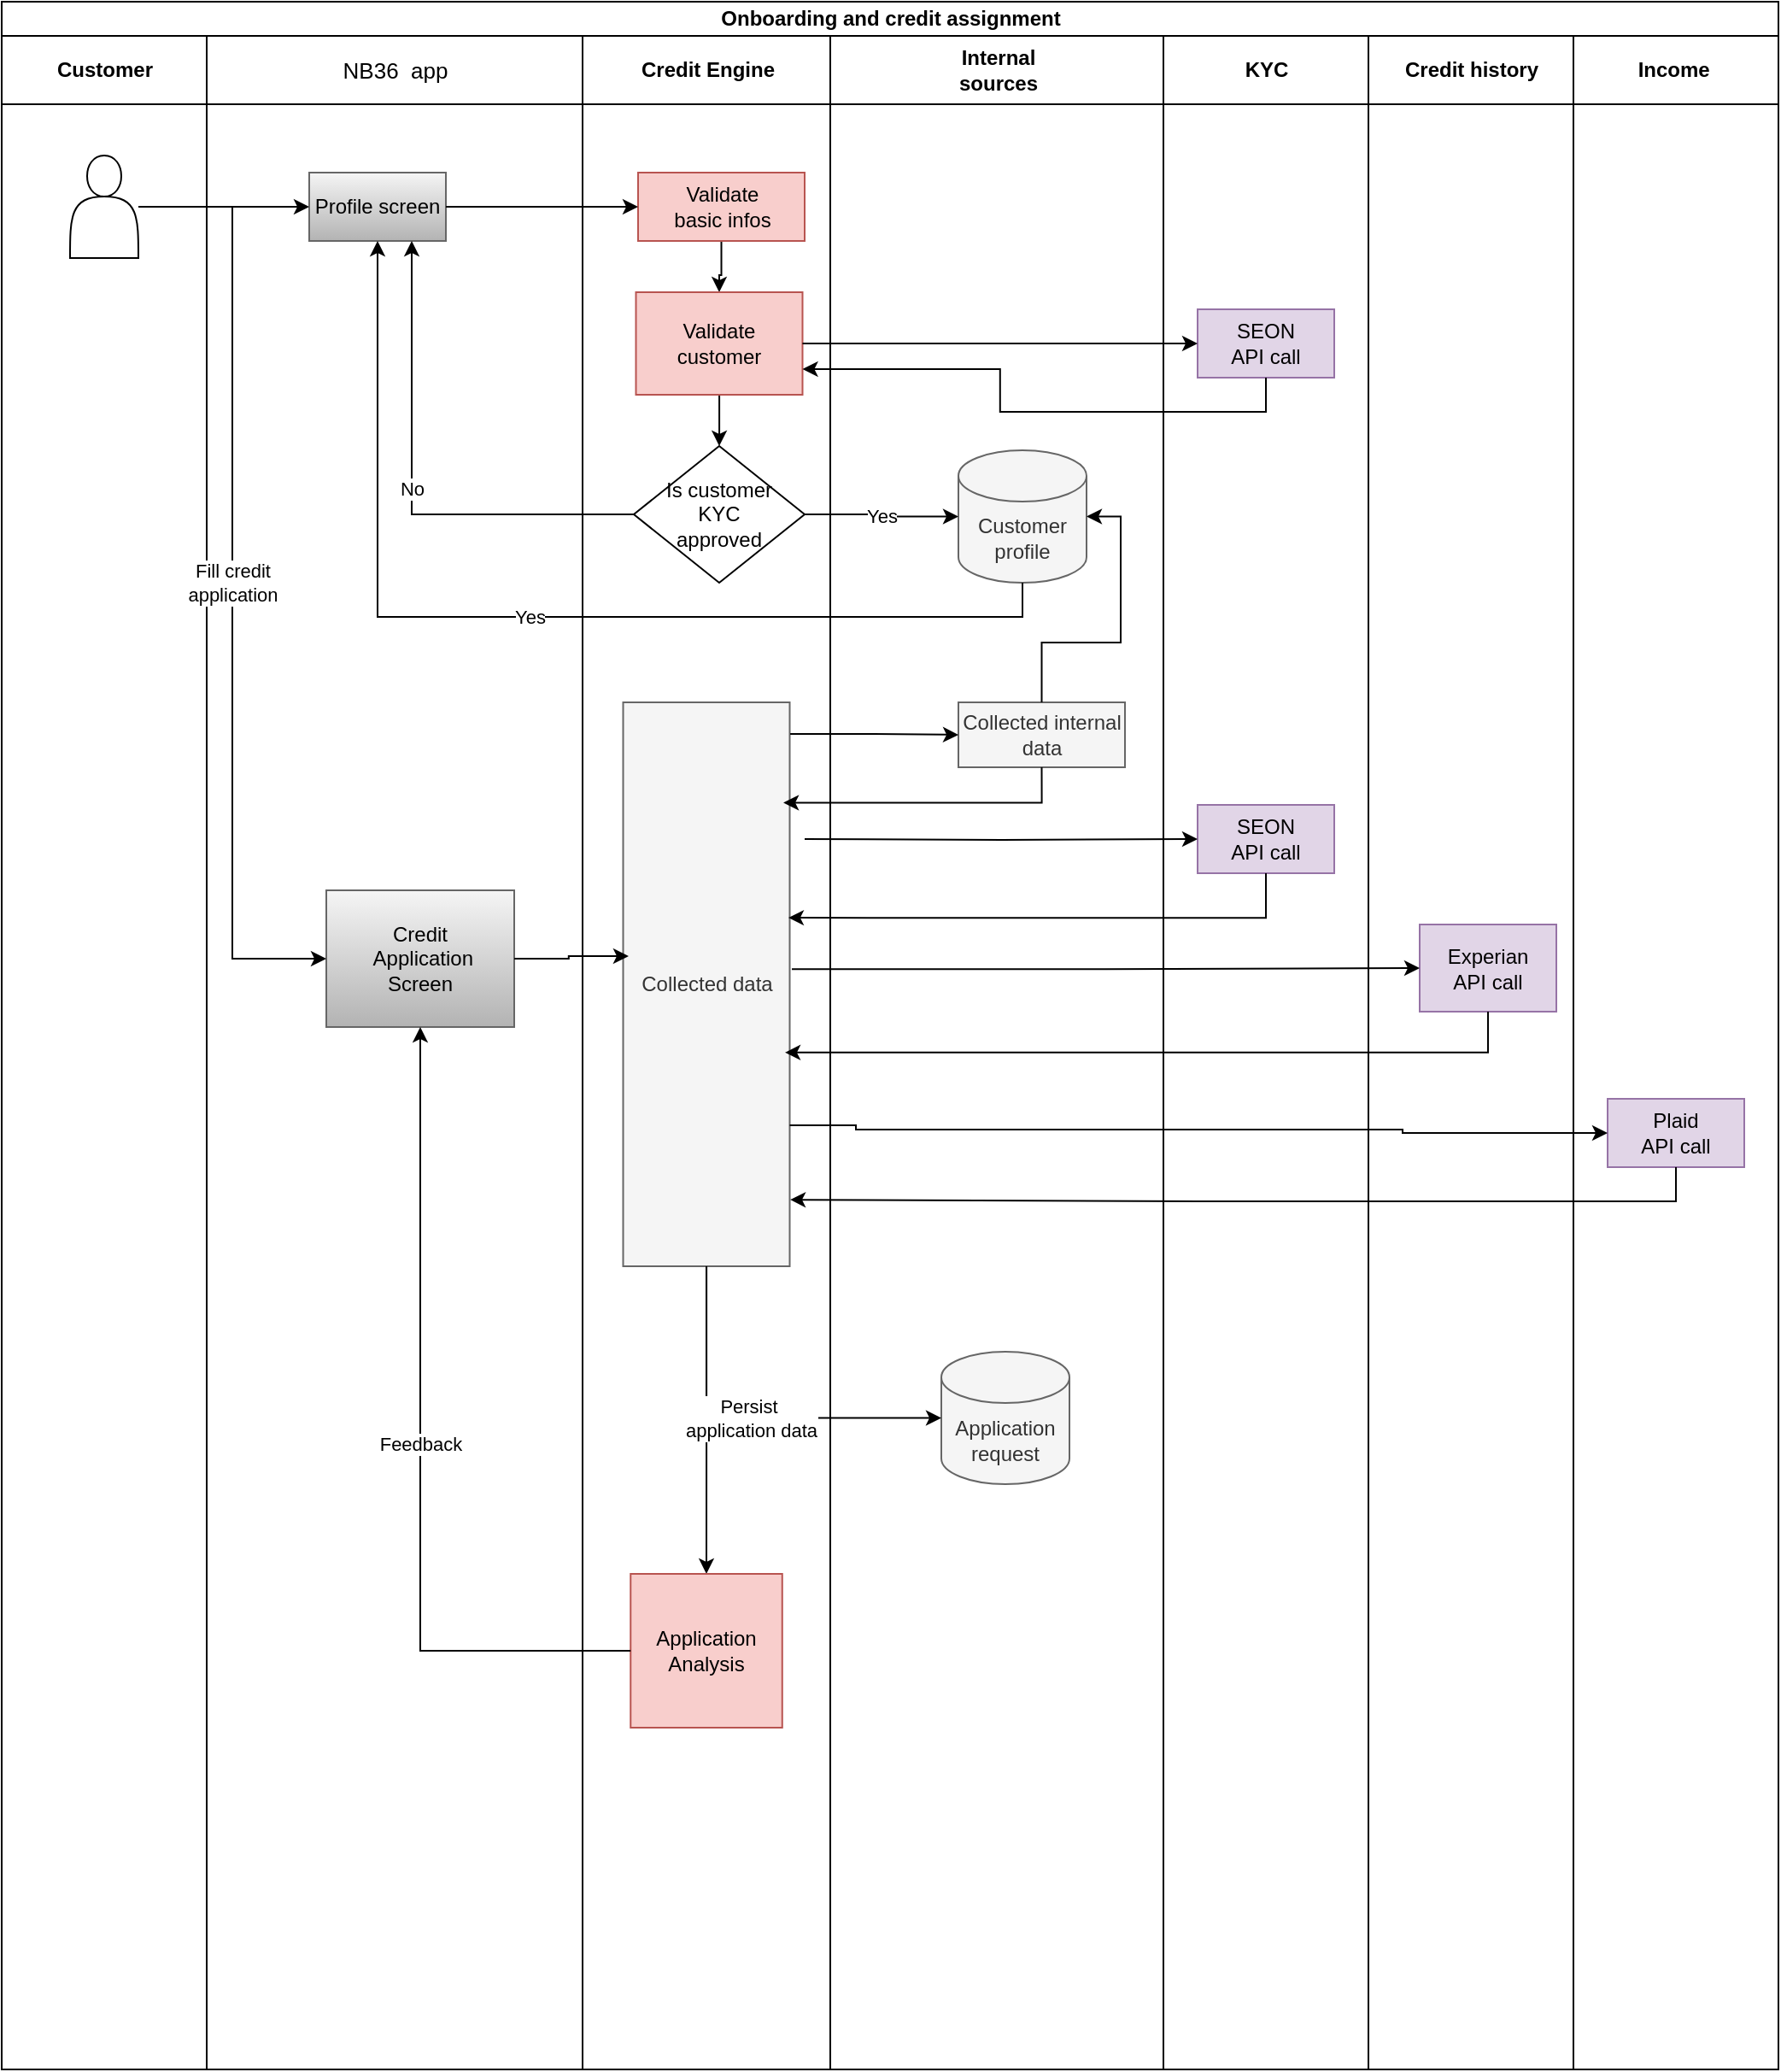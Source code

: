 <mxfile version="26.0.2">
  <diagram id="07fea595-8f29-1299-0266-81d95cde20df" name="Page-1">
    <mxGraphModel dx="1026" dy="580" grid="1" gridSize="10" guides="1" tooltips="1" connect="1" arrows="1" fold="1" page="1" pageScale="1" pageWidth="1169" pageHeight="827" background="#ffffff" math="0" shadow="0">
      <root>
        <mxCell id="0" />
        <mxCell id="1" parent="0" />
        <mxCell id="J3lePC3tcy8HL9QRwmuM-217" value="Onboarding and credit assignment" style="swimlane;childLayout=stackLayout;resizeParent=1;resizeParentMax=0;startSize=20;html=1;" vertex="1" parent="1">
          <mxGeometry x="40.0" y="100" width="1040" height="1210" as="geometry" />
        </mxCell>
        <mxCell id="J3lePC3tcy8HL9QRwmuM-218" value="Customer" style="swimlane;startSize=40;html=1;" vertex="1" parent="J3lePC3tcy8HL9QRwmuM-217">
          <mxGeometry y="20" width="120" height="1190" as="geometry" />
        </mxCell>
        <mxCell id="J3lePC3tcy8HL9QRwmuM-227" value="" style="shape=actor;whiteSpace=wrap;html=1;" vertex="1" parent="J3lePC3tcy8HL9QRwmuM-218">
          <mxGeometry x="40" y="70" width="40" height="60" as="geometry" />
        </mxCell>
        <mxCell id="J3lePC3tcy8HL9QRwmuM-219" value="&lt;span style=&quot;font-family: Arial, Helvetica, sans-serif; font-size: small; font-weight: 400; text-align: start; text-wrap-mode: wrap; background-color: rgb(255, 255, 255);&quot;&gt;NB36&amp;nbsp; app&lt;/span&gt;" style="swimlane;startSize=40;html=1;" vertex="1" parent="J3lePC3tcy8HL9QRwmuM-217">
          <mxGeometry x="120" y="20" width="220" height="1190" as="geometry" />
        </mxCell>
        <mxCell id="J3lePC3tcy8HL9QRwmuM-228" value="Profile screen" style="rounded=0;whiteSpace=wrap;html=1;fillColor=#f5f5f5;gradientColor=#b3b3b3;strokeColor=#666666;" vertex="1" parent="J3lePC3tcy8HL9QRwmuM-219">
          <mxGeometry x="60" y="80" width="80" height="40" as="geometry" />
        </mxCell>
        <mxCell id="J3lePC3tcy8HL9QRwmuM-261" value="Credit&lt;br&gt;&amp;nbsp;Application&lt;br&gt;Screen" style="rounded=0;whiteSpace=wrap;html=1;fillColor=#f5f5f5;gradientColor=#b3b3b3;strokeColor=#666666;" vertex="1" parent="J3lePC3tcy8HL9QRwmuM-219">
          <mxGeometry x="70" y="500" width="110" height="80" as="geometry" />
        </mxCell>
        <mxCell id="J3lePC3tcy8HL9QRwmuM-220" value="Credit Engine" style="swimlane;startSize=40;html=1;" vertex="1" parent="J3lePC3tcy8HL9QRwmuM-217">
          <mxGeometry x="340" y="20" width="145" height="1190" as="geometry" />
        </mxCell>
        <mxCell id="J3lePC3tcy8HL9QRwmuM-243" style="edgeStyle=orthogonalEdgeStyle;rounded=0;orthogonalLoop=1;jettySize=auto;html=1;entryX=0.5;entryY=0;entryDx=0;entryDy=0;" edge="1" parent="J3lePC3tcy8HL9QRwmuM-220" source="J3lePC3tcy8HL9QRwmuM-236" target="J3lePC3tcy8HL9QRwmuM-240">
          <mxGeometry relative="1" as="geometry" />
        </mxCell>
        <mxCell id="J3lePC3tcy8HL9QRwmuM-236" value="Validate&lt;br&gt;basic infos" style="rounded=0;whiteSpace=wrap;html=1;fillColor=#f8cecc;strokeColor=#b85450;" vertex="1" parent="J3lePC3tcy8HL9QRwmuM-220">
          <mxGeometry x="32.5" y="80" width="97.5" height="40" as="geometry" />
        </mxCell>
        <mxCell id="J3lePC3tcy8HL9QRwmuM-250" style="edgeStyle=orthogonalEdgeStyle;rounded=0;orthogonalLoop=1;jettySize=auto;html=1;entryX=0.5;entryY=0;entryDx=0;entryDy=0;" edge="1" parent="J3lePC3tcy8HL9QRwmuM-220" source="J3lePC3tcy8HL9QRwmuM-240" target="J3lePC3tcy8HL9QRwmuM-249">
          <mxGeometry relative="1" as="geometry" />
        </mxCell>
        <mxCell id="J3lePC3tcy8HL9QRwmuM-240" value="Validate&lt;br&gt;customer" style="rounded=0;whiteSpace=wrap;html=1;fillColor=#f8cecc;strokeColor=#b85450;" vertex="1" parent="J3lePC3tcy8HL9QRwmuM-220">
          <mxGeometry x="31.25" y="150" width="97.5" height="60" as="geometry" />
        </mxCell>
        <mxCell id="J3lePC3tcy8HL9QRwmuM-249" value="Is customer&lt;br&gt;KYC &lt;br&gt;approved" style="rhombus;whiteSpace=wrap;html=1;" vertex="1" parent="J3lePC3tcy8HL9QRwmuM-220">
          <mxGeometry x="30" y="240" width="100" height="80" as="geometry" />
        </mxCell>
        <mxCell id="J3lePC3tcy8HL9QRwmuM-296" style="edgeStyle=orthogonalEdgeStyle;rounded=0;orthogonalLoop=1;jettySize=auto;html=1;" edge="1" parent="J3lePC3tcy8HL9QRwmuM-220" source="J3lePC3tcy8HL9QRwmuM-267" target="J3lePC3tcy8HL9QRwmuM-295">
          <mxGeometry relative="1" as="geometry" />
        </mxCell>
        <mxCell id="J3lePC3tcy8HL9QRwmuM-267" value="Collected data" style="rounded=0;whiteSpace=wrap;html=1;fillColor=#f5f5f5;fontColor=#333333;strokeColor=#666666;" vertex="1" parent="J3lePC3tcy8HL9QRwmuM-220">
          <mxGeometry x="23.75" y="390" width="97.5" height="330" as="geometry" />
        </mxCell>
        <mxCell id="J3lePC3tcy8HL9QRwmuM-295" value="Application&lt;br&gt;Analysis" style="rounded=0;whiteSpace=wrap;html=1;fillColor=#f8cecc;strokeColor=#b85450;" vertex="1" parent="J3lePC3tcy8HL9QRwmuM-220">
          <mxGeometry x="28.13" y="900" width="88.75" height="90" as="geometry" />
        </mxCell>
        <mxCell id="J3lePC3tcy8HL9QRwmuM-224" value="Internal &lt;br&gt;sources" style="swimlane;startSize=40;html=1;" vertex="1" parent="J3lePC3tcy8HL9QRwmuM-217">
          <mxGeometry x="485" y="20" width="195" height="1190" as="geometry" />
        </mxCell>
        <mxCell id="J3lePC3tcy8HL9QRwmuM-232" value="Customer profile" style="shape=cylinder3;whiteSpace=wrap;html=1;boundedLbl=1;backgroundOutline=1;size=15;fillColor=#f5f5f5;fontColor=#333333;strokeColor=#666666;" vertex="1" parent="J3lePC3tcy8HL9QRwmuM-224">
          <mxGeometry x="75" y="242.5" width="75" height="77.5" as="geometry" />
        </mxCell>
        <mxCell id="J3lePC3tcy8HL9QRwmuM-269" value="Collected internal data" style="rounded=0;whiteSpace=wrap;html=1;fillColor=#f5f5f5;fontColor=#333333;strokeColor=#666666;" vertex="1" parent="J3lePC3tcy8HL9QRwmuM-224">
          <mxGeometry x="75" y="390" width="97.5" height="38" as="geometry" />
        </mxCell>
        <mxCell id="J3lePC3tcy8HL9QRwmuM-270" style="edgeStyle=orthogonalEdgeStyle;rounded=0;orthogonalLoop=1;jettySize=auto;html=1;entryX=1;entryY=0.5;entryDx=0;entryDy=0;entryPerimeter=0;" edge="1" parent="J3lePC3tcy8HL9QRwmuM-224" source="J3lePC3tcy8HL9QRwmuM-269" target="J3lePC3tcy8HL9QRwmuM-232">
          <mxGeometry relative="1" as="geometry" />
        </mxCell>
        <mxCell id="J3lePC3tcy8HL9QRwmuM-293" value="Application&lt;br&gt;request" style="shape=cylinder3;whiteSpace=wrap;html=1;boundedLbl=1;backgroundOutline=1;size=15;fillColor=#f5f5f5;fontColor=#333333;strokeColor=#666666;" vertex="1" parent="J3lePC3tcy8HL9QRwmuM-224">
          <mxGeometry x="65" y="770" width="75" height="77.5" as="geometry" />
        </mxCell>
        <mxCell id="J3lePC3tcy8HL9QRwmuM-221" value="KYC" style="swimlane;startSize=40;html=1;" vertex="1" parent="J3lePC3tcy8HL9QRwmuM-217">
          <mxGeometry x="680" y="20" width="120" height="1190" as="geometry" />
        </mxCell>
        <mxCell id="J3lePC3tcy8HL9QRwmuM-244" value="SEON&lt;br&gt;API call" style="rounded=0;whiteSpace=wrap;html=1;fillColor=#e1d5e7;strokeColor=#9673a6;" vertex="1" parent="J3lePC3tcy8HL9QRwmuM-221">
          <mxGeometry x="20" y="160" width="80" height="40" as="geometry" />
        </mxCell>
        <mxCell id="J3lePC3tcy8HL9QRwmuM-271" value="SEON&lt;br&gt;API call" style="rounded=0;whiteSpace=wrap;html=1;fillColor=#e1d5e7;strokeColor=#9673a6;" vertex="1" parent="J3lePC3tcy8HL9QRwmuM-221">
          <mxGeometry x="20" y="450" width="80" height="40" as="geometry" />
        </mxCell>
        <mxCell id="J3lePC3tcy8HL9QRwmuM-223" value="Credit history" style="swimlane;startSize=40;html=1;" vertex="1" parent="J3lePC3tcy8HL9QRwmuM-217">
          <mxGeometry x="800" y="20" width="120" height="1190" as="geometry" />
        </mxCell>
        <mxCell id="J3lePC3tcy8HL9QRwmuM-282" value="Experian&lt;br&gt;API call" style="rounded=0;whiteSpace=wrap;html=1;fillColor=#e1d5e7;strokeColor=#9673a6;" vertex="1" parent="J3lePC3tcy8HL9QRwmuM-223">
          <mxGeometry x="30" y="520" width="80" height="51" as="geometry" />
        </mxCell>
        <mxCell id="J3lePC3tcy8HL9QRwmuM-225" value="Income&amp;nbsp;" style="swimlane;startSize=40;html=1;" vertex="1" parent="J3lePC3tcy8HL9QRwmuM-217">
          <mxGeometry x="920" y="20" width="120" height="1190" as="geometry" />
        </mxCell>
        <mxCell id="J3lePC3tcy8HL9QRwmuM-284" value="Plaid&lt;br&gt;API call" style="rounded=0;whiteSpace=wrap;html=1;fillColor=#e1d5e7;strokeColor=#9673a6;" vertex="1" parent="J3lePC3tcy8HL9QRwmuM-225">
          <mxGeometry x="20" y="622" width="80" height="40" as="geometry" />
        </mxCell>
        <mxCell id="J3lePC3tcy8HL9QRwmuM-233" style="edgeStyle=orthogonalEdgeStyle;rounded=0;orthogonalLoop=1;jettySize=auto;html=1;entryX=0;entryY=0.5;entryDx=0;entryDy=0;" edge="1" parent="J3lePC3tcy8HL9QRwmuM-217" source="J3lePC3tcy8HL9QRwmuM-228" target="J3lePC3tcy8HL9QRwmuM-236">
          <mxGeometry relative="1" as="geometry" />
        </mxCell>
        <mxCell id="J3lePC3tcy8HL9QRwmuM-230" style="edgeStyle=orthogonalEdgeStyle;rounded=0;orthogonalLoop=1;jettySize=auto;html=1;entryX=0;entryY=0.5;entryDx=0;entryDy=0;" edge="1" parent="J3lePC3tcy8HL9QRwmuM-217" source="J3lePC3tcy8HL9QRwmuM-227" target="J3lePC3tcy8HL9QRwmuM-228">
          <mxGeometry relative="1" as="geometry" />
        </mxCell>
        <mxCell id="J3lePC3tcy8HL9QRwmuM-248" style="edgeStyle=orthogonalEdgeStyle;rounded=0;orthogonalLoop=1;jettySize=auto;html=1;entryX=1;entryY=0.75;entryDx=0;entryDy=0;exitX=0.5;exitY=1;exitDx=0;exitDy=0;" edge="1" parent="J3lePC3tcy8HL9QRwmuM-217" source="J3lePC3tcy8HL9QRwmuM-244" target="J3lePC3tcy8HL9QRwmuM-240">
          <mxGeometry relative="1" as="geometry" />
        </mxCell>
        <mxCell id="J3lePC3tcy8HL9QRwmuM-251" value="Yes" style="edgeStyle=orthogonalEdgeStyle;rounded=0;orthogonalLoop=1;jettySize=auto;html=1;entryX=0;entryY=0.5;entryDx=0;entryDy=0;entryPerimeter=0;" edge="1" parent="J3lePC3tcy8HL9QRwmuM-217" source="J3lePC3tcy8HL9QRwmuM-249" target="J3lePC3tcy8HL9QRwmuM-232">
          <mxGeometry relative="1" as="geometry" />
        </mxCell>
        <mxCell id="J3lePC3tcy8HL9QRwmuM-255" style="edgeStyle=orthogonalEdgeStyle;rounded=0;orthogonalLoop=1;jettySize=auto;html=1;" edge="1" parent="J3lePC3tcy8HL9QRwmuM-217" source="J3lePC3tcy8HL9QRwmuM-240" target="J3lePC3tcy8HL9QRwmuM-244">
          <mxGeometry relative="1" as="geometry" />
        </mxCell>
        <mxCell id="J3lePC3tcy8HL9QRwmuM-259" value="No" style="edgeStyle=orthogonalEdgeStyle;rounded=0;orthogonalLoop=1;jettySize=auto;html=1;entryX=0.75;entryY=1;entryDx=0;entryDy=0;" edge="1" parent="J3lePC3tcy8HL9QRwmuM-217" source="J3lePC3tcy8HL9QRwmuM-249" target="J3lePC3tcy8HL9QRwmuM-228">
          <mxGeometry relative="1" as="geometry" />
        </mxCell>
        <mxCell id="J3lePC3tcy8HL9QRwmuM-260" value="Yes" style="edgeStyle=orthogonalEdgeStyle;rounded=0;orthogonalLoop=1;jettySize=auto;html=1;exitX=0.5;exitY=1;exitDx=0;exitDy=0;exitPerimeter=0;entryX=0.5;entryY=1;entryDx=0;entryDy=0;" edge="1" parent="J3lePC3tcy8HL9QRwmuM-217" source="J3lePC3tcy8HL9QRwmuM-232" target="J3lePC3tcy8HL9QRwmuM-228">
          <mxGeometry relative="1" as="geometry">
            <mxPoint x="220" y="270" as="targetPoint" />
          </mxGeometry>
        </mxCell>
        <mxCell id="J3lePC3tcy8HL9QRwmuM-262" value="Fill credit&lt;br&gt;application" style="edgeStyle=orthogonalEdgeStyle;rounded=0;orthogonalLoop=1;jettySize=auto;html=1;entryX=0;entryY=0.5;entryDx=0;entryDy=0;" edge="1" parent="J3lePC3tcy8HL9QRwmuM-217" source="J3lePC3tcy8HL9QRwmuM-227" target="J3lePC3tcy8HL9QRwmuM-261">
          <mxGeometry relative="1" as="geometry">
            <mxPoint as="offset" />
          </mxGeometry>
        </mxCell>
        <mxCell id="J3lePC3tcy8HL9QRwmuM-268" style="edgeStyle=orthogonalEdgeStyle;rounded=0;orthogonalLoop=1;jettySize=auto;html=1;entryX=0.033;entryY=0.45;entryDx=0;entryDy=0;entryPerimeter=0;" edge="1" parent="J3lePC3tcy8HL9QRwmuM-217" source="J3lePC3tcy8HL9QRwmuM-261" target="J3lePC3tcy8HL9QRwmuM-267">
          <mxGeometry relative="1" as="geometry" />
        </mxCell>
        <mxCell id="J3lePC3tcy8HL9QRwmuM-274" style="edgeStyle=orthogonalEdgeStyle;rounded=0;orthogonalLoop=1;jettySize=auto;html=1;" edge="1" parent="J3lePC3tcy8HL9QRwmuM-217" target="J3lePC3tcy8HL9QRwmuM-271">
          <mxGeometry relative="1" as="geometry">
            <mxPoint x="470.0" y="490" as="sourcePoint" />
          </mxGeometry>
        </mxCell>
        <mxCell id="J3lePC3tcy8HL9QRwmuM-275" style="edgeStyle=orthogonalEdgeStyle;rounded=0;orthogonalLoop=1;jettySize=auto;html=1;exitX=0.5;exitY=1;exitDx=0;exitDy=0;entryX=0.992;entryY=0.382;entryDx=0;entryDy=0;entryPerimeter=0;" edge="1" parent="J3lePC3tcy8HL9QRwmuM-217" source="J3lePC3tcy8HL9QRwmuM-271" target="J3lePC3tcy8HL9QRwmuM-267">
          <mxGeometry relative="1" as="geometry">
            <mxPoint x="470.0" y="550" as="targetPoint" />
          </mxGeometry>
        </mxCell>
        <mxCell id="J3lePC3tcy8HL9QRwmuM-283" style="edgeStyle=orthogonalEdgeStyle;rounded=0;orthogonalLoop=1;jettySize=auto;html=1;entryX=0.972;entryY=0.621;entryDx=0;entryDy=0;entryPerimeter=0;exitX=0.5;exitY=1;exitDx=0;exitDy=0;" edge="1" parent="J3lePC3tcy8HL9QRwmuM-217" source="J3lePC3tcy8HL9QRwmuM-282" target="J3lePC3tcy8HL9QRwmuM-267">
          <mxGeometry relative="1" as="geometry" />
        </mxCell>
        <mxCell id="J3lePC3tcy8HL9QRwmuM-287" style="edgeStyle=orthogonalEdgeStyle;rounded=0;orthogonalLoop=1;jettySize=auto;html=1;entryX=0;entryY=0.5;entryDx=0;entryDy=0;exitX=1.013;exitY=0.473;exitDx=0;exitDy=0;exitPerimeter=0;" edge="1" parent="J3lePC3tcy8HL9QRwmuM-217" source="J3lePC3tcy8HL9QRwmuM-267" target="J3lePC3tcy8HL9QRwmuM-282">
          <mxGeometry relative="1" as="geometry" />
        </mxCell>
        <mxCell id="J3lePC3tcy8HL9QRwmuM-288" style="edgeStyle=orthogonalEdgeStyle;rounded=0;orthogonalLoop=1;jettySize=auto;html=1;entryX=0;entryY=0.5;entryDx=0;entryDy=0;exitX=1.003;exitY=0.056;exitDx=0;exitDy=0;exitPerimeter=0;" edge="1" parent="J3lePC3tcy8HL9QRwmuM-217" source="J3lePC3tcy8HL9QRwmuM-267" target="J3lePC3tcy8HL9QRwmuM-269">
          <mxGeometry relative="1" as="geometry" />
        </mxCell>
        <mxCell id="J3lePC3tcy8HL9QRwmuM-289" style="edgeStyle=orthogonalEdgeStyle;rounded=0;orthogonalLoop=1;jettySize=auto;html=1;entryX=0.962;entryY=0.178;entryDx=0;entryDy=0;entryPerimeter=0;exitX=0.5;exitY=1;exitDx=0;exitDy=0;" edge="1" parent="J3lePC3tcy8HL9QRwmuM-217" source="J3lePC3tcy8HL9QRwmuM-269" target="J3lePC3tcy8HL9QRwmuM-267">
          <mxGeometry relative="1" as="geometry" />
        </mxCell>
        <mxCell id="J3lePC3tcy8HL9QRwmuM-290" style="edgeStyle=orthogonalEdgeStyle;rounded=0;orthogonalLoop=1;jettySize=auto;html=1;entryX=0;entryY=0.5;entryDx=0;entryDy=0;exitX=1;exitY=0.75;exitDx=0;exitDy=0;" edge="1" parent="J3lePC3tcy8HL9QRwmuM-217" source="J3lePC3tcy8HL9QRwmuM-267" target="J3lePC3tcy8HL9QRwmuM-284">
          <mxGeometry relative="1" as="geometry">
            <Array as="points">
              <mxPoint x="500" y="658" />
              <mxPoint x="500" y="660" />
              <mxPoint x="820" y="660" />
              <mxPoint x="820" y="662" />
            </Array>
          </mxGeometry>
        </mxCell>
        <mxCell id="J3lePC3tcy8HL9QRwmuM-292" style="edgeStyle=orthogonalEdgeStyle;rounded=0;orthogonalLoop=1;jettySize=auto;html=1;entryX=1.003;entryY=0.882;entryDx=0;entryDy=0;entryPerimeter=0;exitX=0.5;exitY=1;exitDx=0;exitDy=0;" edge="1" parent="J3lePC3tcy8HL9QRwmuM-217" source="J3lePC3tcy8HL9QRwmuM-284" target="J3lePC3tcy8HL9QRwmuM-267">
          <mxGeometry relative="1" as="geometry" />
        </mxCell>
        <mxCell id="J3lePC3tcy8HL9QRwmuM-294" value="Persist&lt;br&gt;&amp;nbsp;application data" style="edgeStyle=orthogonalEdgeStyle;rounded=0;orthogonalLoop=1;jettySize=auto;html=1;entryX=0;entryY=0.5;entryDx=0;entryDy=0;entryPerimeter=0;exitX=0.5;exitY=1;exitDx=0;exitDy=0;" edge="1" parent="J3lePC3tcy8HL9QRwmuM-217" source="J3lePC3tcy8HL9QRwmuM-267" target="J3lePC3tcy8HL9QRwmuM-293">
          <mxGeometry relative="1" as="geometry">
            <mxPoint x="412.5" y="800" as="targetPoint" />
          </mxGeometry>
        </mxCell>
        <mxCell id="J3lePC3tcy8HL9QRwmuM-298" value="Feedback" style="edgeStyle=orthogonalEdgeStyle;rounded=0;orthogonalLoop=1;jettySize=auto;html=1;entryX=0.5;entryY=1;entryDx=0;entryDy=0;" edge="1" parent="J3lePC3tcy8HL9QRwmuM-217" source="J3lePC3tcy8HL9QRwmuM-295" target="J3lePC3tcy8HL9QRwmuM-261">
          <mxGeometry relative="1" as="geometry" />
        </mxCell>
      </root>
    </mxGraphModel>
  </diagram>
</mxfile>
